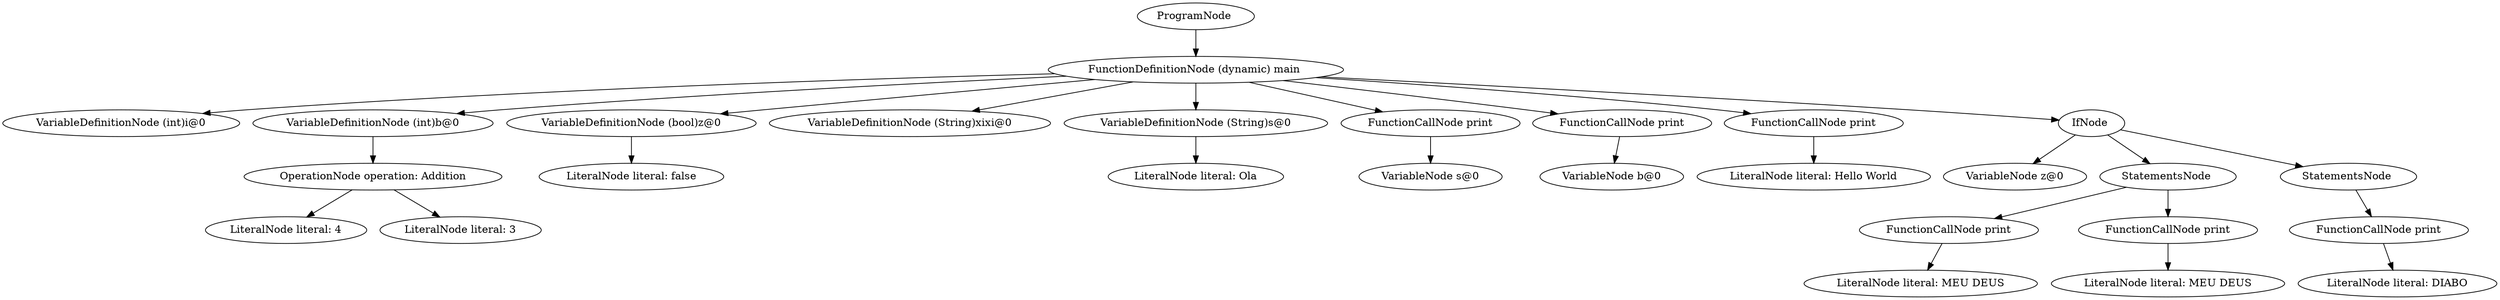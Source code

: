 digraph {
graph [ordering="out"];
node0[label="ProgramNode "];
node1[label="FunctionDefinitionNode (dynamic) main "];
node2[label="VariableDefinitionNode (int)i@0"];
node1 -> node2;
node3[label="VariableDefinitionNode (int)b@0"];
node4[label="OperationNode operation: Addition"];
node5[label="LiteralNode literal: 4"];
node4 -> node5;
node6[label="LiteralNode literal: 3"];
node4 -> node6;
node3 -> node4;
node1 -> node3;
node7[label="VariableDefinitionNode (bool)z@0"];
node8[label="LiteralNode literal: false"];
node7 -> node8;
node1 -> node7;
node9[label="VariableDefinitionNode (String)xixi@0"];
node1 -> node9;
node10[label="VariableDefinitionNode (String)s@0"];
node11[label="LiteralNode literal: Ola"];
node10 -> node11;
node1 -> node10;
node12[label="FunctionCallNode print"];
node13[label="VariableNode s@0"];
node12 -> node13;
node1 -> node12;
node14[label="FunctionCallNode print"];
node15[label="VariableNode b@0"];
node14 -> node15;
node1 -> node14;
node16[label="FunctionCallNode print"];
node17[label="LiteralNode literal: Hello World"];
node16 -> node17;
node1 -> node16;
node18[label="IfNode "];
node19[label="VariableNode z@0"];
node18 -> node19;
node20[label="StatementsNode "];
node21[label="FunctionCallNode print"];
node22[label="LiteralNode literal: MEU DEUS"];
node21 -> node22;
node20 -> node21;
node23[label="FunctionCallNode print"];
node24[label="LiteralNode literal: MEU DEUS"];
node23 -> node24;
node20 -> node23;
node18 -> node20;
node25[label="StatementsNode "];
node26[label="FunctionCallNode print"];
node27[label="LiteralNode literal: DIABO"];
node26 -> node27;
node25 -> node26;
node18 -> node25;
node1 -> node18;
node0 -> node1;
}
